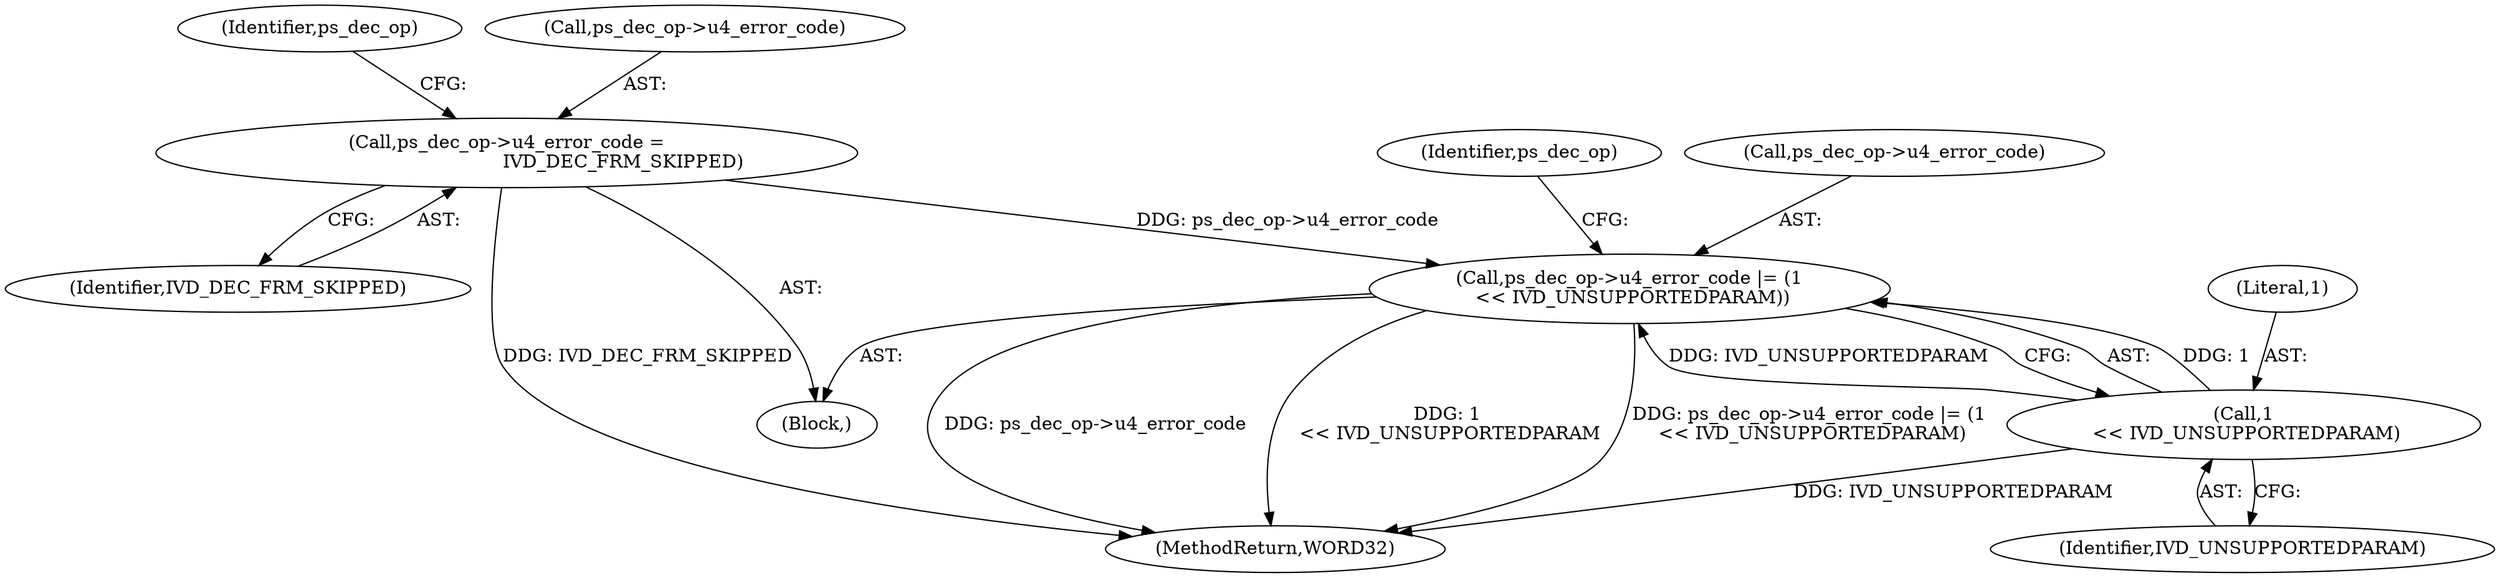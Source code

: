 digraph "0_Android_33ef7de9ddc8ea7eb9cbc440d1cf89957a0c267b@pointer" {
"1001171" [label="(Call,ps_dec_op->u4_error_code |= (1\n << IVD_UNSUPPORTEDPARAM))"];
"1001166" [label="(Call,ps_dec_op->u4_error_code =\n                                        IVD_DEC_FRM_SKIPPED)"];
"1001175" [label="(Call,1\n << IVD_UNSUPPORTEDPARAM)"];
"1001180" [label="(Identifier,ps_dec_op)"];
"1001155" [label="(Block,)"];
"1001172" [label="(Call,ps_dec_op->u4_error_code)"];
"1001173" [label="(Identifier,ps_dec_op)"];
"1001177" [label="(Identifier,IVD_UNSUPPORTEDPARAM)"];
"1001166" [label="(Call,ps_dec_op->u4_error_code =\n                                        IVD_DEC_FRM_SKIPPED)"];
"1001171" [label="(Call,ps_dec_op->u4_error_code |= (1\n << IVD_UNSUPPORTEDPARAM))"];
"1001176" [label="(Literal,1)"];
"1001175" [label="(Call,1\n << IVD_UNSUPPORTEDPARAM)"];
"1001167" [label="(Call,ps_dec_op->u4_error_code)"];
"1001170" [label="(Identifier,IVD_DEC_FRM_SKIPPED)"];
"1002186" [label="(MethodReturn,WORD32)"];
"1001171" -> "1001155"  [label="AST: "];
"1001171" -> "1001175"  [label="CFG: "];
"1001172" -> "1001171"  [label="AST: "];
"1001175" -> "1001171"  [label="AST: "];
"1001180" -> "1001171"  [label="CFG: "];
"1001171" -> "1002186"  [label="DDG: ps_dec_op->u4_error_code"];
"1001171" -> "1002186"  [label="DDG: 1\n << IVD_UNSUPPORTEDPARAM"];
"1001171" -> "1002186"  [label="DDG: ps_dec_op->u4_error_code |= (1\n << IVD_UNSUPPORTEDPARAM)"];
"1001166" -> "1001171"  [label="DDG: ps_dec_op->u4_error_code"];
"1001175" -> "1001171"  [label="DDG: 1"];
"1001175" -> "1001171"  [label="DDG: IVD_UNSUPPORTEDPARAM"];
"1001166" -> "1001155"  [label="AST: "];
"1001166" -> "1001170"  [label="CFG: "];
"1001167" -> "1001166"  [label="AST: "];
"1001170" -> "1001166"  [label="AST: "];
"1001173" -> "1001166"  [label="CFG: "];
"1001166" -> "1002186"  [label="DDG: IVD_DEC_FRM_SKIPPED"];
"1001175" -> "1001177"  [label="CFG: "];
"1001176" -> "1001175"  [label="AST: "];
"1001177" -> "1001175"  [label="AST: "];
"1001175" -> "1002186"  [label="DDG: IVD_UNSUPPORTEDPARAM"];
}
